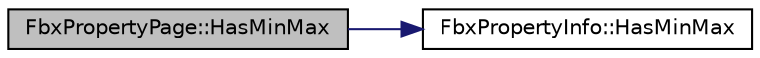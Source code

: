 digraph "FbxPropertyPage::HasMinMax"
{
  edge [fontname="Helvetica",fontsize="10",labelfontname="Helvetica",labelfontsize="10"];
  node [fontname="Helvetica",fontsize="10",shape=record];
  rankdir="LR";
  Node228 [label="FbxPropertyPage::HasMinMax",height=0.2,width=0.4,color="black", fillcolor="grey75", style="filled", fontcolor="black"];
  Node228 -> Node229 [color="midnightblue",fontsize="10",style="solid",fontname="Helvetica"];
  Node229 [label="FbxPropertyInfo::HasMinMax",height=0.2,width=0.4,color="black", fillcolor="white", style="filled",URL="$class_fbx_property_info.html#a1a65cdd1e8e312570977b7a394bb760f"];
}

